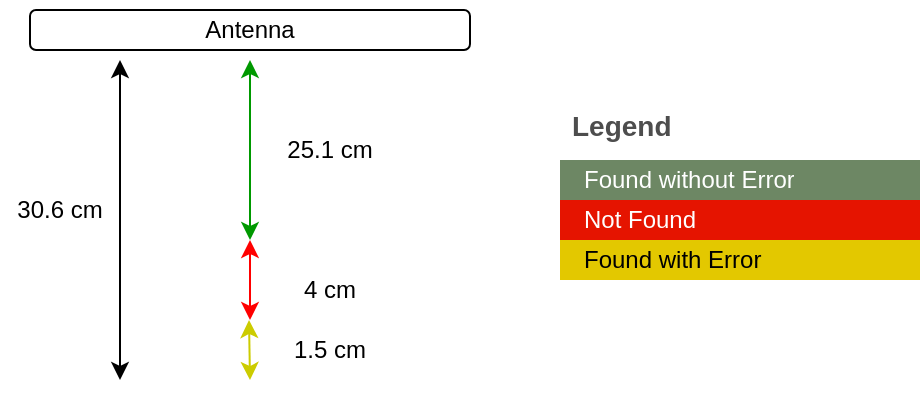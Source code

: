 <mxfile version="21.7.5" type="device">
  <diagram name="Page-1" id="eY1BZ3UGtI_IF2h2nlKF">
    <mxGraphModel dx="1098" dy="820" grid="1" gridSize="10" guides="1" tooltips="1" connect="1" arrows="1" fold="1" page="1" pageScale="1" pageWidth="850" pageHeight="1100" math="0" shadow="0">
      <root>
        <mxCell id="0" />
        <mxCell id="1" parent="0" />
        <mxCell id="CKp0NiE0S_ceqhwIyVbe-5" value="" style="endArrow=classic;startArrow=classic;html=1;rounded=0;entryX=0.5;entryY=1;entryDx=0;entryDy=0;exitX=0.5;exitY=0;exitDx=0;exitDy=0;fillColor=#d5e8d4;strokeColor=#009900;" edge="1" parent="1" target="CKp0NiE0S_ceqhwIyVbe-3">
          <mxGeometry width="50" height="50" relative="1" as="geometry">
            <mxPoint x="385" y="320" as="sourcePoint" />
            <mxPoint x="350" y="240" as="targetPoint" />
          </mxGeometry>
        </mxCell>
        <mxCell id="CKp0NiE0S_ceqhwIyVbe-6" value="" style="group" vertex="1" connectable="0" parent="1">
          <mxGeometry x="275" y="200" width="220" height="30" as="geometry" />
        </mxCell>
        <mxCell id="CKp0NiE0S_ceqhwIyVbe-1" value="" style="rounded=1;whiteSpace=wrap;html=1;rotation=90;" vertex="1" parent="CKp0NiE0S_ceqhwIyVbe-6">
          <mxGeometry x="100" y="-95" width="20" height="220" as="geometry" />
        </mxCell>
        <mxCell id="CKp0NiE0S_ceqhwIyVbe-3" value="Antenna" style="text;html=1;strokeColor=none;fillColor=none;align=center;verticalAlign=middle;whiteSpace=wrap;rounded=0;" vertex="1" parent="CKp0NiE0S_ceqhwIyVbe-6">
          <mxGeometry x="80" width="60" height="30" as="geometry" />
        </mxCell>
        <mxCell id="CKp0NiE0S_ceqhwIyVbe-9" value="25.1 cm" style="text;html=1;strokeColor=none;fillColor=none;align=center;verticalAlign=middle;whiteSpace=wrap;rounded=0;" vertex="1" parent="1">
          <mxGeometry x="395" y="260" width="60" height="30" as="geometry" />
        </mxCell>
        <mxCell id="CKp0NiE0S_ceqhwIyVbe-21" value="" style="endArrow=classic;startArrow=classic;html=1;rounded=0;fillColor=#e51400;strokeColor=#FF0000;" edge="1" parent="1">
          <mxGeometry width="50" height="50" relative="1" as="geometry">
            <mxPoint x="385" y="360" as="sourcePoint" />
            <mxPoint x="385" y="320" as="targetPoint" />
          </mxGeometry>
        </mxCell>
        <mxCell id="CKp0NiE0S_ceqhwIyVbe-22" value="4&amp;nbsp;cm" style="text;html=1;strokeColor=none;fillColor=none;align=center;verticalAlign=middle;whiteSpace=wrap;rounded=0;" vertex="1" parent="1">
          <mxGeometry x="395" y="330" width="60" height="30" as="geometry" />
        </mxCell>
        <mxCell id="CKp0NiE0S_ceqhwIyVbe-23" value="" style="endArrow=classic;startArrow=classic;html=1;rounded=0;strokeColor=#CCCC00;" edge="1" parent="1">
          <mxGeometry width="50" height="50" relative="1" as="geometry">
            <mxPoint x="385" y="390" as="sourcePoint" />
            <mxPoint x="384.5" y="360" as="targetPoint" />
          </mxGeometry>
        </mxCell>
        <mxCell id="CKp0NiE0S_ceqhwIyVbe-24" value="1.5&amp;nbsp;cm" style="text;html=1;strokeColor=none;fillColor=none;align=center;verticalAlign=middle;whiteSpace=wrap;rounded=0;" vertex="1" parent="1">
          <mxGeometry x="395" y="360" width="60" height="30" as="geometry" />
        </mxCell>
        <mxCell id="CKp0NiE0S_ceqhwIyVbe-25" value="" style="endArrow=classic;startArrow=classic;html=1;rounded=0;" edge="1" parent="1">
          <mxGeometry width="50" height="50" relative="1" as="geometry">
            <mxPoint x="320" y="390" as="sourcePoint" />
            <mxPoint x="320" y="230" as="targetPoint" />
          </mxGeometry>
        </mxCell>
        <mxCell id="CKp0NiE0S_ceqhwIyVbe-26" value="30.6 cm" style="text;html=1;strokeColor=none;fillColor=none;align=center;verticalAlign=middle;whiteSpace=wrap;rounded=0;" vertex="1" parent="1">
          <mxGeometry x="260" y="290" width="60" height="30" as="geometry" />
        </mxCell>
        <mxCell id="CKp0NiE0S_ceqhwIyVbe-40" value="Legend" style="shape=table;startSize=30;container=1;collapsible=0;childLayout=tableLayout;fontSize=14;align=left;verticalAlign=top;fillColor=none;strokeColor=none;fontColor=#4D4D4D;fontStyle=1;spacingLeft=6;spacing=0;resizable=0;" vertex="1" parent="1">
          <mxGeometry x="540" y="250" width="180" height="90" as="geometry" />
        </mxCell>
        <mxCell id="CKp0NiE0S_ceqhwIyVbe-41" value="" style="shape=tableRow;horizontal=0;startSize=0;swimlaneHead=0;swimlaneBody=0;strokeColor=inherit;top=0;left=0;bottom=0;right=0;collapsible=0;dropTarget=0;fillColor=none;points=[[0,0.5],[1,0.5]];portConstraint=eastwest;fontSize=12;" vertex="1" parent="CKp0NiE0S_ceqhwIyVbe-40">
          <mxGeometry y="30" width="180" height="20" as="geometry" />
        </mxCell>
        <mxCell id="CKp0NiE0S_ceqhwIyVbe-42" value="Found without Error" style="shape=partialRectangle;html=1;whiteSpace=wrap;connectable=0;strokeColor=#3A5431;overflow=hidden;fillColor=#6d8764;top=0;left=0;bottom=0;right=0;pointerEvents=1;fontSize=12;align=left;fontColor=#ffffff;spacingLeft=10;spacingRight=4;" vertex="1" parent="CKp0NiE0S_ceqhwIyVbe-41">
          <mxGeometry width="180" height="20" as="geometry">
            <mxRectangle width="180" height="20" as="alternateBounds" />
          </mxGeometry>
        </mxCell>
        <mxCell id="CKp0NiE0S_ceqhwIyVbe-43" value="" style="shape=tableRow;horizontal=0;startSize=0;swimlaneHead=0;swimlaneBody=0;strokeColor=inherit;top=0;left=0;bottom=0;right=0;collapsible=0;dropTarget=0;fillColor=none;points=[[0,0.5],[1,0.5]];portConstraint=eastwest;fontSize=12;" vertex="1" parent="CKp0NiE0S_ceqhwIyVbe-40">
          <mxGeometry y="50" width="180" height="20" as="geometry" />
        </mxCell>
        <mxCell id="CKp0NiE0S_ceqhwIyVbe-44" value="Not Found" style="shape=partialRectangle;html=1;whiteSpace=wrap;connectable=0;strokeColor=#B20000;overflow=hidden;fillColor=#e51400;top=0;left=0;bottom=0;right=0;pointerEvents=1;fontSize=12;align=left;fontColor=#ffffff;spacingLeft=10;spacingRight=4;" vertex="1" parent="CKp0NiE0S_ceqhwIyVbe-43">
          <mxGeometry width="180" height="20" as="geometry">
            <mxRectangle width="180" height="20" as="alternateBounds" />
          </mxGeometry>
        </mxCell>
        <mxCell id="CKp0NiE0S_ceqhwIyVbe-45" value="" style="shape=tableRow;horizontal=0;startSize=0;swimlaneHead=0;swimlaneBody=0;strokeColor=#B09500;top=0;left=0;bottom=0;right=0;collapsible=0;dropTarget=0;fillColor=#e3c800;points=[[0,0.5],[1,0.5]];portConstraint=eastwest;fontSize=12;fontColor=#000000;" vertex="1" parent="CKp0NiE0S_ceqhwIyVbe-40">
          <mxGeometry y="70" width="180" height="20" as="geometry" />
        </mxCell>
        <mxCell id="CKp0NiE0S_ceqhwIyVbe-46" value="Found with Error" style="shape=partialRectangle;html=1;whiteSpace=wrap;connectable=0;strokeColor=#B09500;overflow=hidden;fillColor=#e3c800;top=0;left=0;bottom=0;right=0;pointerEvents=1;fontSize=12;align=left;fontColor=#000000;spacingLeft=10;spacingRight=4;" vertex="1" parent="CKp0NiE0S_ceqhwIyVbe-45">
          <mxGeometry width="180" height="20" as="geometry">
            <mxRectangle width="180" height="20" as="alternateBounds" />
          </mxGeometry>
        </mxCell>
      </root>
    </mxGraphModel>
  </diagram>
</mxfile>

